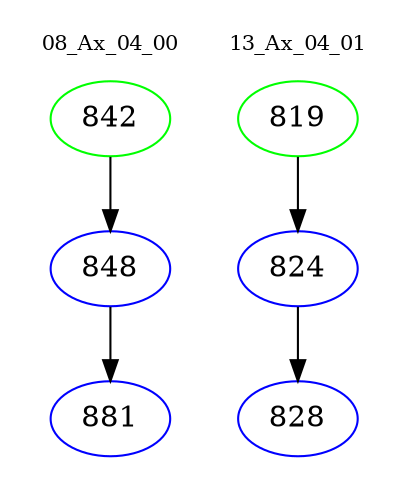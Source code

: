 digraph{
subgraph cluster_0 {
color = white
label = "08_Ax_04_00";
fontsize=10;
T0_842 [label="842", color="green"]
T0_842 -> T0_848 [color="black"]
T0_848 [label="848", color="blue"]
T0_848 -> T0_881 [color="black"]
T0_881 [label="881", color="blue"]
}
subgraph cluster_1 {
color = white
label = "13_Ax_04_01";
fontsize=10;
T1_819 [label="819", color="green"]
T1_819 -> T1_824 [color="black"]
T1_824 [label="824", color="blue"]
T1_824 -> T1_828 [color="black"]
T1_828 [label="828", color="blue"]
}
}
